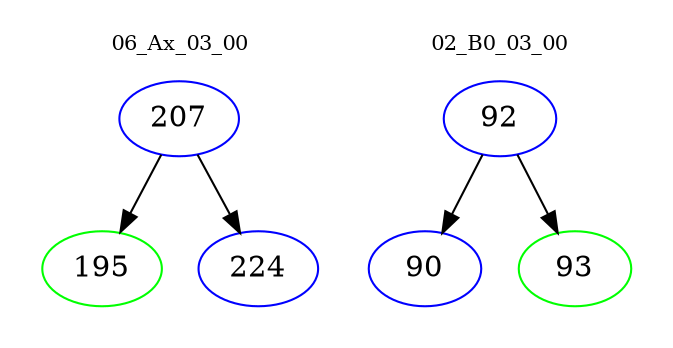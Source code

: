 digraph{
subgraph cluster_0 {
color = white
label = "06_Ax_03_00";
fontsize=10;
T0_207 [label="207", color="blue"]
T0_207 -> T0_195 [color="black"]
T0_195 [label="195", color="green"]
T0_207 -> T0_224 [color="black"]
T0_224 [label="224", color="blue"]
}
subgraph cluster_1 {
color = white
label = "02_B0_03_00";
fontsize=10;
T1_92 [label="92", color="blue"]
T1_92 -> T1_90 [color="black"]
T1_90 [label="90", color="blue"]
T1_92 -> T1_93 [color="black"]
T1_93 [label="93", color="green"]
}
}

